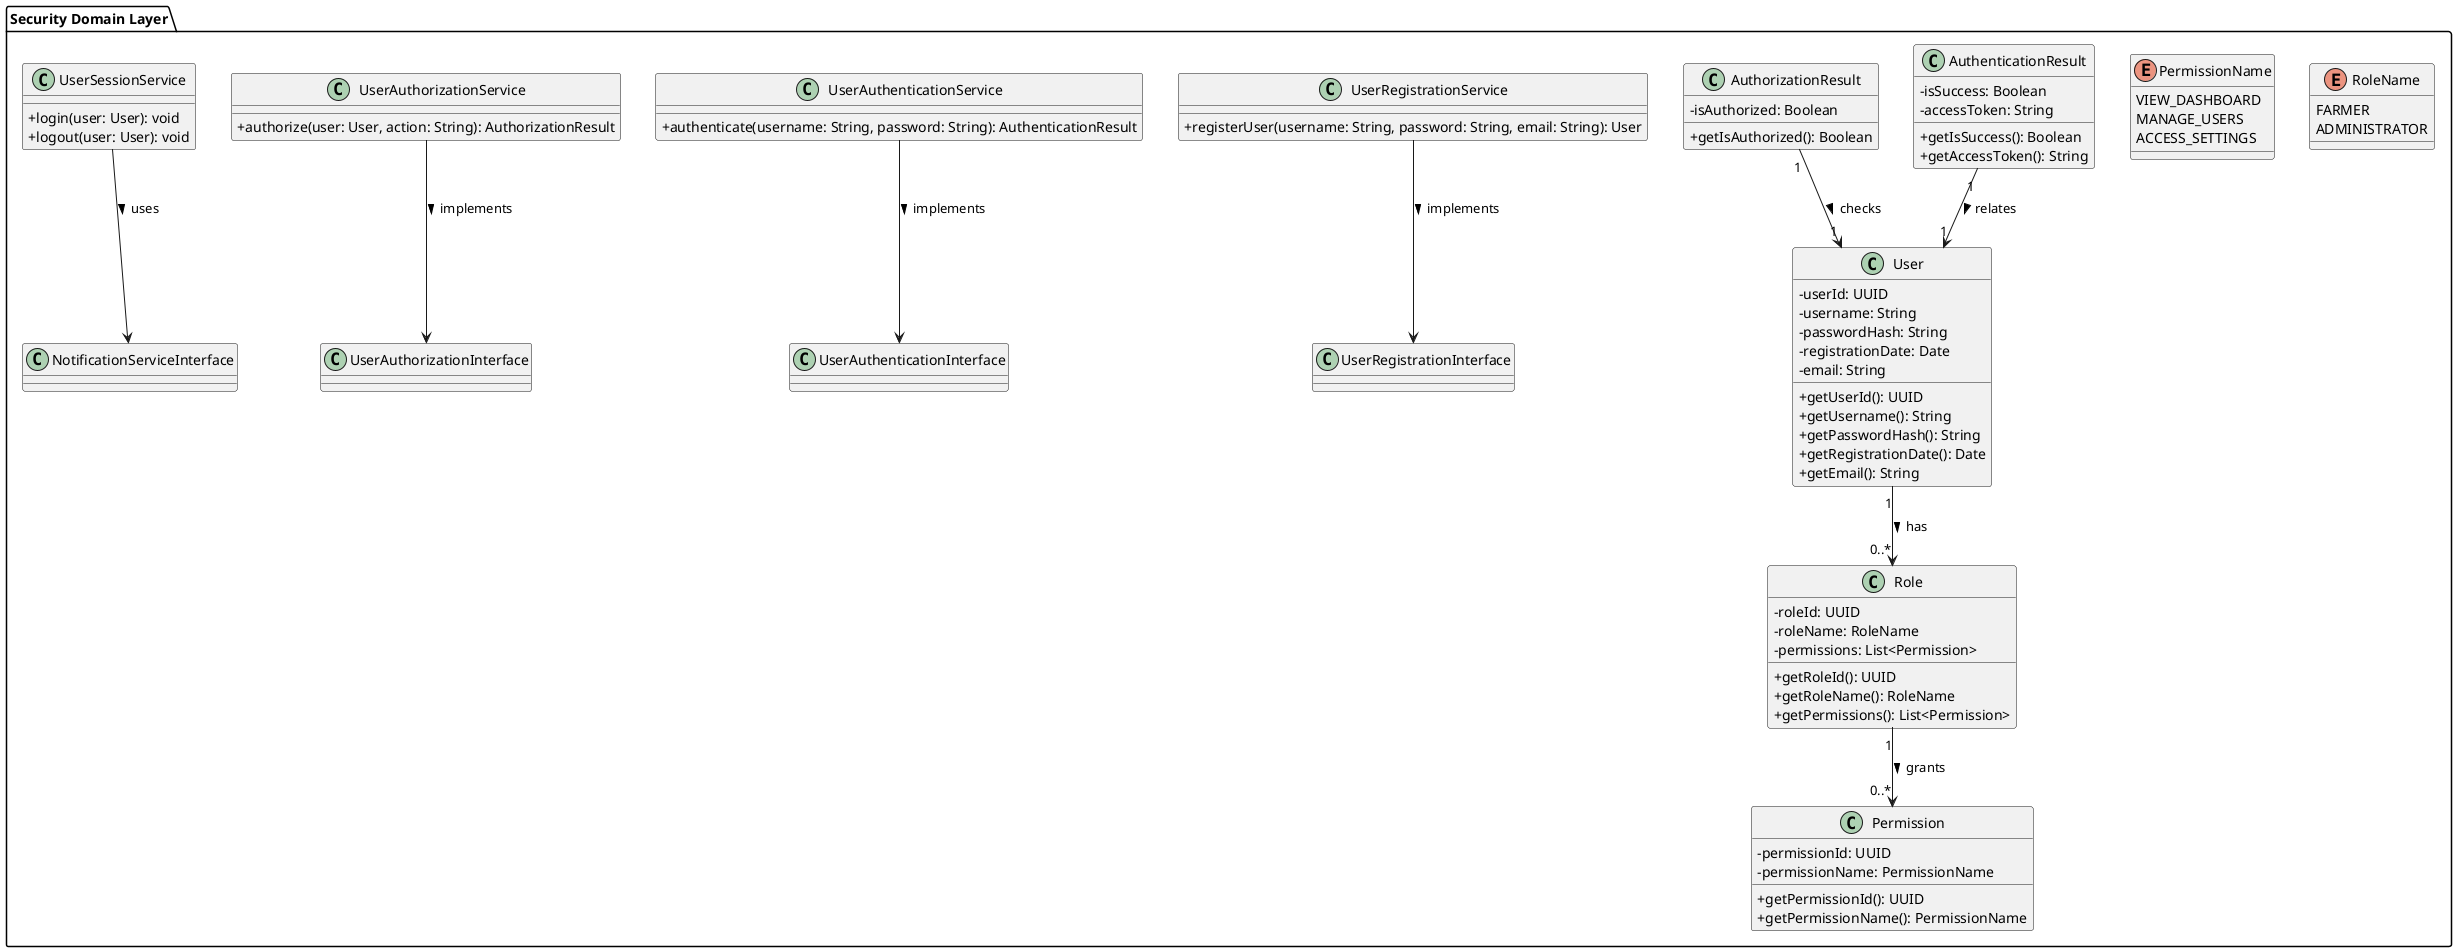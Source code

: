 @startuml
skinparam classAttributeIconSize 0

package "Security Domain Layer" {

    enum RoleName {
        FARMER
        ADMINISTRATOR
    }

    enum PermissionName {
        VIEW_DASHBOARD
        MANAGE_USERS
        ACCESS_SETTINGS
    }

    class User {
        -userId: UUID
        -username: String
        -passwordHash: String
        -registrationDate: Date
        -email: String
        +getUserId(): UUID
        +getUsername(): String
        +getPasswordHash(): String
        +getRegistrationDate(): Date
        +getEmail(): String
    }

    class Role {
        -roleId: UUID
        -roleName: RoleName
        -permissions: List<Permission>
        +getRoleId(): UUID
        +getRoleName(): RoleName
        +getPermissions(): List<Permission>
    }

    class Permission {
        -permissionId: UUID
        -permissionName: PermissionName
        +getPermissionId(): UUID
        +getPermissionName(): PermissionName
    }

    class AuthenticationResult {
        -isSuccess: Boolean
        -accessToken: String
        +getIsSuccess(): Boolean
        +getAccessToken(): String
    }

    class AuthorizationResult {
        -isAuthorized: Boolean
        +getIsAuthorized(): Boolean
    }

    class UserRegistrationService {
        +registerUser(username: String, password: String, email: String): User
    }

    class UserAuthenticationService {
        +authenticate(username: String, password: String): AuthenticationResult
    }

    class UserAuthorizationService {
        +authorize(user: User, action: String): AuthorizationResult
    }

    class UserSessionService {
        +login(user: User): void
        +logout(user: User): void
    }

    User "1" --> "0..*" Role : has >
    Role "1" --> "0..*" Permission : grants >
    AuthenticationResult "1" --> "1" User : relates >
    AuthorizationResult "1" --> "1" User : checks >
    UserRegistrationService --> UserRegistrationInterface : implements >
    UserAuthenticationService --> UserAuthenticationInterface : implements >
    UserAuthorizationService --> UserAuthorizationInterface : implements >
    UserSessionService --> NotificationServiceInterface : uses >
}

@enduml
